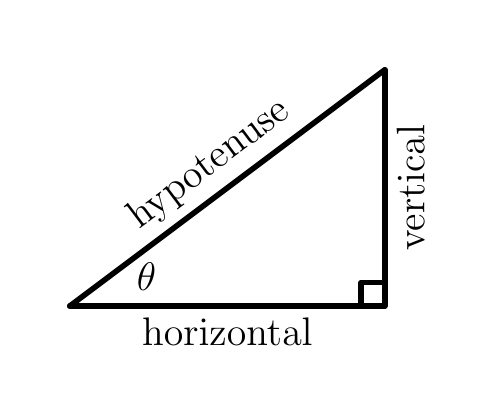 \begin{tikzpicture}[line cap=round,line join=round,>=stealth,x=1.0cm,y=1.0cm, line width=2pt]
\draw (0.7,0.7) node[anchor=north west] {\Large $\theta$};

% x = a sin(theta)
% \draw (0.,0.) -- (4.,0.); % horizontal
% \draw (0.,0.) -- node [below] {\Large $\sqrt{a^2-x^2}$} (4.,0.); % horizontal
% \draw (4.,0.) -- node [right] {\Large $x$} (4.,3.); % vertical
% \draw (0.,0.) -- node [above] {\Large $a$} (4.,3.); % hypotenuse
% "invisible" bounding box
%\draw [white] (-0.5,-1) rectangle (7,3.5);

% x = a tan(theta)
% \draw (0.,0.) -- node [below] {\Large $a$} (4.,0.); % horizontal
% \draw (4.,0.) -- node [right] {\Large $x$} (4.,3.); % vertical
% \draw (0.,0.) -- (4.,3.); % hypotenuse
% \draw (0.,0.) -- node [midway, above, sloped] {\Large $\sqrt{a^2+x^2}$} (4.,3.); % hypotenuse
% "invisible" bounding box
%\draw [white] (-0.5,-1) rectangle (7,3.5);

% x = a sec(theta)
% \draw (0.,0.) -- node [below] {\Large $a$} (4.,0.); % horizontal
% \draw (4.,0.) -- (4.,3.); 
% \draw (4.,0.) -- node [right] {\Large $\sqrt{x^2-a^2}$} (4.,3.); % vertical
% \draw (0.,0.) -- node [above] {\Large $x$} (4.,3.); % hypotenuse
% "invisible" bounding box
%\draw [white] (-0.5,-1) rectangle (7,3.5);

% generic triangle
\draw (0.,0.) -- node [below] {\Large horizontal} (4.,0.); % horizontal
\draw (4.,0.) -- node [right, sloped, anchor=north] {\Large vertical} (4.,3.); % vertical
\draw (0.,0.) -- node [midway, above, sloped] {\Large hypotenuse} (4.,3.); % hypotenuse
\draw (3.7,0) -- (3.7,0.3) -- (4,0.3); % right angle mark
\draw [white] (-0.5,-1) rectangle (5,3.5); % "invisible" bounding box


% plain triangle with only the angle labeled
%\draw (0.,0.) -- (4.,0.); % horizontal
%\draw (4.,0.) -- (4.,3.); % vertical
%\draw (0.,0.) -- (4.,3.); % hypotenuse
%\draw (3.7,0) -- (3.7,0.3) -- (4,0.3); % right angle mark
%\draw [white] (-0.5,-1) rectangle (4.5,3.5); % "invisible" bounding box


\end{tikzpicture}
